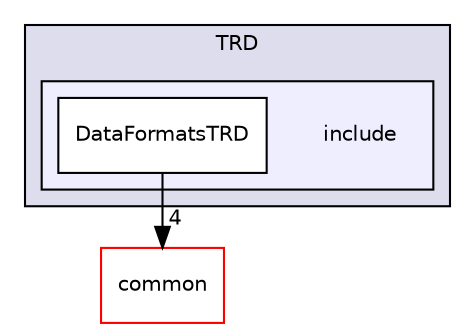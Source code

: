 digraph "/home/travis/build/AliceO2Group/AliceO2/DataFormats/Detectors/TRD/include" {
  bgcolor=transparent;
  compound=true
  node [ fontsize="10", fontname="Helvetica"];
  edge [ labelfontsize="10", labelfontname="Helvetica"];
  subgraph clusterdir_bb194ed89d4d31aa97da8e5c0af864ff {
    graph [ bgcolor="#ddddee", pencolor="black", label="TRD" fontname="Helvetica", fontsize="10", URL="dir_bb194ed89d4d31aa97da8e5c0af864ff.html"]
  subgraph clusterdir_37cb16e5a1a76e7ae4faac09696b430a {
    graph [ bgcolor="#eeeeff", pencolor="black", label="" URL="dir_37cb16e5a1a76e7ae4faac09696b430a.html"];
    dir_37cb16e5a1a76e7ae4faac09696b430a [shape=plaintext label="include"];
    dir_749c95cc3e4629ce3f5eb7a24ed74759 [shape=box label="DataFormatsTRD" color="black" fillcolor="white" style="filled" URL="dir_749c95cc3e4629ce3f5eb7a24ed74759.html"];
  }
  }
  dir_7924ba4398ae4560cd37376e44666c6d [shape=box label="common" color="red" URL="dir_7924ba4398ae4560cd37376e44666c6d.html"];
  dir_749c95cc3e4629ce3f5eb7a24ed74759->dir_7924ba4398ae4560cd37376e44666c6d [headlabel="4", labeldistance=1.5 headhref="dir_000155_000086.html"];
}
